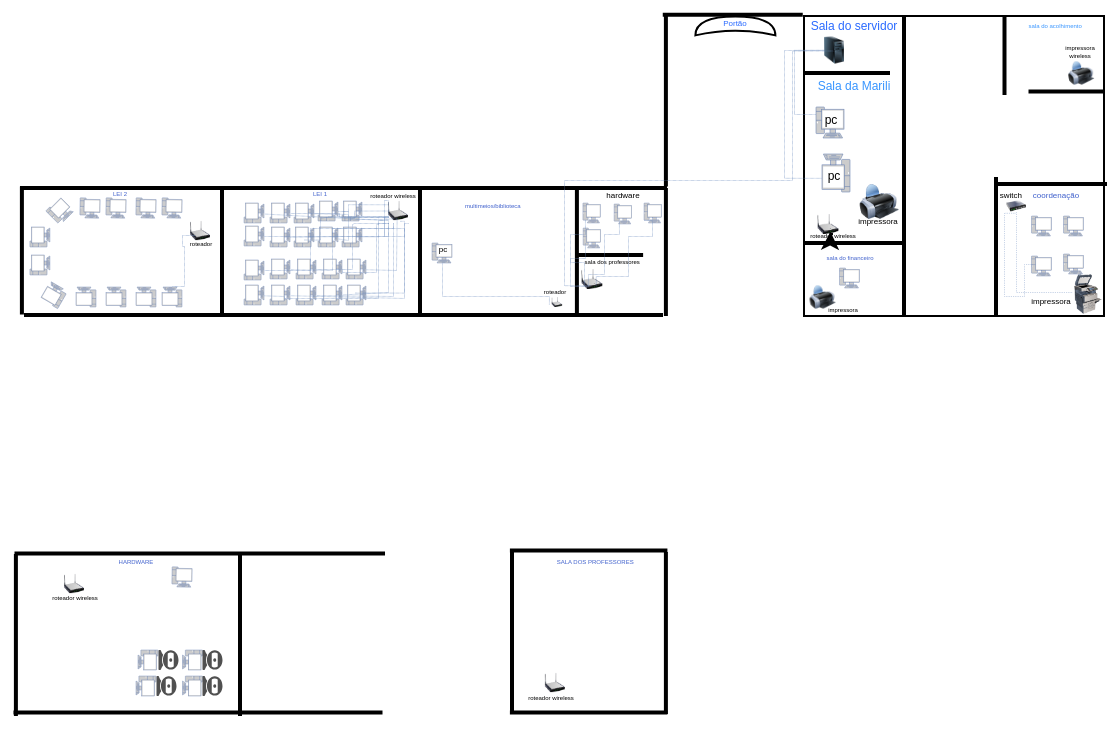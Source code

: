 <mxfile version="24.7.12">
  <diagram name="Página-1" id="NS5U5-O65Im8d6U8z58Z">
    <mxGraphModel dx="168" dy="93" grid="1" gridSize="10" guides="1" tooltips="1" connect="1" arrows="1" fold="1" page="1" pageScale="1" pageWidth="827" pageHeight="1169" math="0" shadow="0">
      <root>
        <mxCell id="0" />
        <mxCell id="1" parent="0" />
        <mxCell id="0jPPomBYPSkBsWRgP7Vu-16" value="" style="rounded=0;whiteSpace=wrap;html=1;rotation=90;" parent="1" vertex="1">
          <mxGeometry x="550" y="170" width="150" height="150" as="geometry" />
        </mxCell>
        <mxCell id="-vuuoF5EBfhMEj6QQ887-2" value="&lt;font color=&quot;#2b6bff&quot;&gt;Sala do servidor&lt;/font&gt;" style="text;strokeColor=none;align=center;fillColor=none;html=1;verticalAlign=middle;whiteSpace=wrap;rounded=0;fontSize=6;" parent="1" vertex="1">
          <mxGeometry x="550" y="170" width="50" height="10" as="geometry" />
        </mxCell>
        <mxCell id="Wkjq9qQVnDSuY5WNarzH-3" style="edgeStyle=orthogonalEdgeStyle;rounded=0;orthogonalLoop=1;jettySize=auto;html=1;startArrow=none;startFill=0;endArrow=none;endFill=0;entryX=0.5;entryY=1;entryDx=0;entryDy=0;endSize=2;jumpSize=4;fillColor=#dae8fc;strokeColor=#6c8ebf;dashed=1;dashPattern=1 1;startSize=6;exitX=0.206;exitY=0.495;exitDx=0;exitDy=0;exitPerimeter=0;strokeWidth=0.3;" parent="1" source="-vuuoF5EBfhMEj6QQ887-8" edge="1">
          <mxGeometry relative="1" as="geometry">
            <mxPoint x="559.0" y="222.99" as="targetPoint" />
            <mxPoint x="555.5" y="186.499" as="sourcePoint" />
            <Array as="points">
              <mxPoint x="545" y="187" />
              <mxPoint x="545" y="219" />
              <mxPoint x="559" y="219" />
            </Array>
          </mxGeometry>
        </mxCell>
        <mxCell id="Wkjq9qQVnDSuY5WNarzH-6" style="edgeStyle=orthogonalEdgeStyle;rounded=0;orthogonalLoop=1;jettySize=auto;html=1;endArrow=none;endFill=0;entryX=0.186;entryY=0.73;entryDx=0;entryDy=0;entryPerimeter=0;dashed=1;dashPattern=1 1;fillColor=#dae8fc;strokeColor=#6c8ebf;strokeWidth=0.3;" parent="1" source="-vuuoF5EBfhMEj6QQ887-8" target="-vuuoF5EBfhMEj6QQ887-22" edge="1">
          <mxGeometry relative="1" as="geometry">
            <mxPoint x="540" y="260" as="targetPoint" />
            <Array as="points">
              <mxPoint x="540" y="187" />
              <mxPoint x="540" y="251" />
            </Array>
          </mxGeometry>
        </mxCell>
        <mxCell id="-vuuoF5EBfhMEj6QQ887-8" value="" style="image;html=1;image=img/lib/clip_art/computers/Server_Tower_128x128.png;strokeWidth=3;" parent="1" vertex="1">
          <mxGeometry x="560" y="172" width="10" height="30" as="geometry" />
        </mxCell>
        <mxCell id="-vuuoF5EBfhMEj6QQ887-17" value="&lt;font&gt;Sala da Marili&lt;/font&gt;" style="text;strokeColor=none;align=center;fillColor=none;html=1;verticalAlign=middle;whiteSpace=wrap;rounded=0;fontSize=6;fontColor=#3895FF;" parent="1" vertex="1">
          <mxGeometry x="549.5" y="200" width="50" height="10" as="geometry" />
        </mxCell>
        <mxCell id="-vuuoF5EBfhMEj6QQ887-18" value="" style="fontColor=#0066CC;verticalAlign=top;verticalLabelPosition=bottom;labelPosition=center;align=center;html=1;outlineConnect=0;fillColor=#CCCCCC;strokeColor=#6881B3;gradientColor=none;gradientDirection=north;strokeWidth=2;shape=mxgraph.networks.pc;rotation=0;" parent="1" vertex="1">
          <mxGeometry x="556" y="215.5" width="14" height="15.5" as="geometry" />
        </mxCell>
        <mxCell id="-vuuoF5EBfhMEj6QQ887-19" value="" style="fontColor=#0066CC;verticalAlign=top;verticalLabelPosition=bottom;labelPosition=center;align=center;html=1;outlineConnect=0;fillColor=#CCCCCC;strokeColor=#6881B3;gradientColor=none;gradientDirection=north;strokeWidth=2;shape=mxgraph.networks.pc;rotation=-180;" parent="1" vertex="1">
          <mxGeometry x="559" y="239" width="14" height="19" as="geometry" />
        </mxCell>
        <mxCell id="-vuuoF5EBfhMEj6QQ887-20" value="" style="image;html=1;image=img/lib/clip_art/computers/Printer_128x128.png" parent="1" vertex="1">
          <mxGeometry x="577.75" y="252" width="19.5" height="21.5" as="geometry" />
        </mxCell>
        <mxCell id="-vuuoF5EBfhMEj6QQ887-21" value="pc" style="text;strokeColor=none;align=center;fillColor=none;html=1;verticalAlign=middle;whiteSpace=wrap;rounded=0;fontSize=6;" parent="1" vertex="1">
          <mxGeometry x="557" y="219.5" width="13" height="4" as="geometry" />
        </mxCell>
        <mxCell id="-vuuoF5EBfhMEj6QQ887-22" value="pc" style="text;strokeColor=none;align=center;fillColor=none;html=1;verticalAlign=middle;whiteSpace=wrap;rounded=0;fontSize=6;" parent="1" vertex="1">
          <mxGeometry x="556" y="248" width="18" height="4" as="geometry" />
        </mxCell>
        <mxCell id="-vuuoF5EBfhMEj6QQ887-23" value="impressora" style="text;strokeColor=none;align=center;fillColor=none;html=1;verticalAlign=middle;whiteSpace=wrap;rounded=0;fontSize=4;" parent="1" vertex="1">
          <mxGeometry x="657.25" y="312" width="33" height="2" as="geometry" />
        </mxCell>
        <mxCell id="-vuuoF5EBfhMEj6QQ887-39" value="switch&amp;nbsp;" style="text;strokeColor=none;align=center;fillColor=none;html=1;verticalAlign=middle;whiteSpace=wrap;rounded=0;fontSize=4;" parent="1" vertex="1">
          <mxGeometry x="644.25" y="259" width="19.5" height="2" as="geometry" />
        </mxCell>
        <mxCell id="-vuuoF5EBfhMEj6QQ887-40" value="&lt;font style=&quot;font-size: 4px;&quot; color=&quot;#3f60cc&quot;&gt;coordenação&lt;/font&gt;" style="text;strokeColor=none;align=center;fillColor=none;html=1;verticalAlign=middle;whiteSpace=wrap;rounded=0;fontSize=5;fontColor=#cc3838;" parent="1" vertex="1">
          <mxGeometry x="651" y="254" width="50" height="10" as="geometry" />
        </mxCell>
        <mxCell id="-vuuoF5EBfhMEj6QQ887-48" value="" style="image;html=1;image=img/lib/clip_art/computers/Printer_Commercial_128x128.png" parent="1" vertex="1">
          <mxGeometry x="684" y="299" width="15.75" height="20" as="geometry" />
        </mxCell>
        <mxCell id="-vuuoF5EBfhMEj6QQ887-49" value="impressora" style="text;strokeColor=none;align=center;fillColor=none;html=1;verticalAlign=middle;whiteSpace=wrap;rounded=0;fontSize=4;" parent="1" vertex="1">
          <mxGeometry x="577" y="272" width="19.5" height="2" as="geometry" />
        </mxCell>
        <mxCell id="-vuuoF5EBfhMEj6QQ887-65" value="" style="image;html=1;image=img/lib/clip_art/computers/Printer_128x128.png" parent="1" vertex="1">
          <mxGeometry x="682.05" y="192.5" width="13" height="12" as="geometry" />
        </mxCell>
        <mxCell id="-vuuoF5EBfhMEj6QQ887-66" value="impressora&lt;div&gt;wireless&lt;/div&gt;" style="text;strokeColor=none;align=center;fillColor=none;html=1;verticalAlign=middle;whiteSpace=wrap;rounded=0;fontSize=3;" parent="1" vertex="1">
          <mxGeometry x="678.75" y="186.5" width="18.3" height="2" as="geometry" />
        </mxCell>
        <mxCell id="-vuuoF5EBfhMEj6QQ887-67" value="&lt;font style=&quot;font-size: 3px;&quot;&gt;sala do acolhimento&amp;nbsp;&lt;/font&gt;" style="text;strokeColor=none;align=center;fillColor=none;html=1;verticalAlign=middle;whiteSpace=wrap;rounded=0;fontSize=2;fontColor=#3895FF;" parent="1" vertex="1">
          <mxGeometry x="658.25" y="173.5" width="35.5" height="3" as="geometry" />
        </mxCell>
        <mxCell id="Wkjq9qQVnDSuY5WNarzH-7" style="edgeStyle=orthogonalEdgeStyle;rounded=0;orthogonalLoop=1;jettySize=auto;html=1;exitX=0.5;exitY=1;exitDx=0;exitDy=0;fillColor=#dae8fc;strokeColor=#6c8ebf;dashed=1;dashPattern=1 2;endArrow=none;endFill=0;strokeWidth=0.3;targetPerimeterSpacing=7;" parent="1" edge="1">
          <mxGeometry relative="1" as="geometry">
            <mxPoint x="656" y="268.0" as="sourcePoint" />
            <mxPoint x="684" y="308.0" as="targetPoint" />
            <Array as="points">
              <mxPoint x="656" y="308" />
            </Array>
          </mxGeometry>
        </mxCell>
        <mxCell id="-vuuoF5EBfhMEj6QQ887-69" value="" style="image;html=1;image=img/lib/clip_art/networking/Switch_128x128.png" parent="1" vertex="1">
          <mxGeometry x="651" y="260" width="10" height="10" as="geometry" />
        </mxCell>
        <mxCell id="-vuuoF5EBfhMEj6QQ887-73" value="" style="image;html=1;image=img/lib/clip_art/networking/Wireless_Router_N_128x128.png" parent="1" vertex="1">
          <mxGeometry x="552" y="269" width="20" height="10" as="geometry" />
        </mxCell>
        <mxCell id="-vuuoF5EBfhMEj6QQ887-74" value="&lt;font style=&quot;font-size: 3px;&quot;&gt;roteador&lt;/font&gt;" style="text;strokeColor=none;align=center;fillColor=none;html=1;verticalAlign=middle;whiteSpace=wrap;rounded=0;fontSize=4;" parent="1" vertex="1">
          <mxGeometry x="411.95" y="306.5" width="26.5" height="2" as="geometry" />
        </mxCell>
        <mxCell id="-vuuoF5EBfhMEj6QQ887-82" value="" style="fontColor=#0066CC;verticalAlign=top;verticalLabelPosition=bottom;labelPosition=center;align=center;html=1;outlineConnect=0;fillColor=#CCCCCC;strokeColor=#6881B3;gradientColor=none;gradientDirection=north;strokeWidth=2;shape=mxgraph.networks.pc;rotation=0;" parent="1" vertex="1">
          <mxGeometry x="567.75" y="296" width="10" height="10" as="geometry" />
        </mxCell>
        <mxCell id="-vuuoF5EBfhMEj6QQ887-85" value="" style="image;html=1;image=img/lib/clip_art/computers/Printer_128x128.png" parent="1" vertex="1">
          <mxGeometry x="552.75" y="304.5" width="13" height="12" as="geometry" />
        </mxCell>
        <mxCell id="-vuuoF5EBfhMEj6QQ887-86" value="impressora" style="text;strokeColor=none;align=center;fillColor=none;html=1;verticalAlign=middle;whiteSpace=wrap;rounded=0;fontSize=3;" parent="1" vertex="1">
          <mxGeometry x="553" y="315.5" width="33" height="2" as="geometry" />
        </mxCell>
        <mxCell id="RXinSmK6hJTp8Dc33npK-2" value="" style="line;strokeWidth=2;direction=south;html=1;rotation=90;" parent="1" vertex="1">
          <mxGeometry x="314.25" y="94.25" width="11" height="323.5" as="geometry" />
        </mxCell>
        <mxCell id="RXinSmK6hJTp8Dc33npK-3" value="&lt;font style=&quot;font-size: 3px;&quot; color=&quot;#3f60cc&quot;&gt;&amp;nbsp;multimeios/biblioteca&lt;/font&gt;" style="text;strokeColor=none;align=center;fillColor=none;html=1;verticalAlign=middle;whiteSpace=wrap;rounded=0;fontSize=4;fontColor=#cc3838;" parent="1" vertex="1">
          <mxGeometry x="374" y="261" width="40" height="8.5" as="geometry" />
        </mxCell>
        <mxCell id="RXinSmK6hJTp8Dc33npK-4" value="" style="fontColor=#0066CC;verticalAlign=top;verticalLabelPosition=bottom;labelPosition=center;align=center;html=1;outlineConnect=0;fillColor=#CCCCCC;strokeColor=#6881B3;gradientColor=none;gradientDirection=north;strokeWidth=2;shape=mxgraph.networks.pc;rotation=0;" parent="1" vertex="1">
          <mxGeometry x="364" y="283.5" width="10" height="10" as="geometry" />
        </mxCell>
        <mxCell id="RXinSmK6hJTp8Dc33npK-5" value="pc" style="text;strokeColor=none;align=center;fillColor=none;html=1;verticalAlign=middle;whiteSpace=wrap;rounded=0;fontSize=4;" parent="1" vertex="1">
          <mxGeometry x="365" y="286" width="9" height="2.5" as="geometry" />
        </mxCell>
        <mxCell id="RXinSmK6hJTp8Dc33npK-6" value="" style="image;html=1;image=img/lib/clip_art/networking/Wireless_Router_N_128x128.png" parent="1" vertex="1">
          <mxGeometry x="422.45" y="310.5" width="8" height="5" as="geometry" />
        </mxCell>
        <mxCell id="0jPPomBYPSkBsWRgP7Vu-10" value="" style="line;strokeWidth=2;direction=south;html=1;" parent="1" vertex="1">
          <mxGeometry x="474.95" y="256" width="12" height="64" as="geometry" />
        </mxCell>
        <mxCell id="0jPPomBYPSkBsWRgP7Vu-12" value="" style="line;strokeWidth=2;direction=south;html=1;rotation=90;" parent="1" vertex="1">
          <mxGeometry x="313.75" y="159.75" width="12" height="319.5" as="geometry" />
        </mxCell>
        <mxCell id="0jPPomBYPSkBsWRgP7Vu-18" value="" style="line;strokeWidth=2;direction=south;html=1;rotation=90;" parent="1" vertex="1">
          <mxGeometry x="565.75" y="177.25" width="12" height="42.5" as="geometry" />
        </mxCell>
        <mxCell id="0jPPomBYPSkBsWRgP7Vu-19" value="" style="line;strokeWidth=2;direction=south;html=1;" parent="1" vertex="1">
          <mxGeometry x="594" y="170" width="12" height="29" as="geometry" />
        </mxCell>
        <mxCell id="0jPPomBYPSkBsWRgP7Vu-20" value="" style="line;strokeWidth=2;direction=south;html=1;" parent="1" vertex="1">
          <mxGeometry x="594" y="199" width="12" height="121" as="geometry" />
        </mxCell>
        <mxCell id="0jPPomBYPSkBsWRgP7Vu-22" value="" style="line;strokeWidth=2;direction=south;html=1;rotation=90;" parent="1" vertex="1">
          <mxGeometry x="667.75" y="226.25" width="12" height="55.5" as="geometry" />
        </mxCell>
        <mxCell id="0jPPomBYPSkBsWRgP7Vu-23" value="" style="line;strokeWidth=2;direction=south;html=1;rotation=-180;" parent="1" vertex="1">
          <mxGeometry x="640" y="250.5" width="12" height="69.5" as="geometry" />
        </mxCell>
        <mxCell id="0jPPomBYPSkBsWRgP7Vu-31" value="" style="fontColor=#0066CC;verticalAlign=top;verticalLabelPosition=bottom;labelPosition=center;align=center;html=1;outlineConnect=0;fillColor=#CCCCCC;strokeColor=#6881B3;gradientColor=none;gradientDirection=north;strokeWidth=2;shape=mxgraph.networks.pc;rotation=0;" parent="1" vertex="1">
          <mxGeometry x="679.75" y="270" width="10" height="10" as="geometry" />
        </mxCell>
        <mxCell id="0jPPomBYPSkBsWRgP7Vu-32" value="" style="fontColor=#0066CC;verticalAlign=top;verticalLabelPosition=bottom;labelPosition=center;align=center;html=1;outlineConnect=0;fillColor=#CCCCCC;strokeColor=#6881B3;gradientColor=none;gradientDirection=north;strokeWidth=2;shape=mxgraph.networks.pc;rotation=0;" parent="1" vertex="1">
          <mxGeometry x="663.75" y="270" width="10" height="10" as="geometry" />
        </mxCell>
        <mxCell id="0jPPomBYPSkBsWRgP7Vu-33" value="" style="fontColor=#0066CC;verticalAlign=top;verticalLabelPosition=bottom;labelPosition=center;align=center;html=1;outlineConnect=0;fillColor=#CCCCCC;strokeColor=#6881B3;gradientColor=none;gradientDirection=north;strokeWidth=2;shape=mxgraph.networks.pc;rotation=0;" parent="1" vertex="1">
          <mxGeometry x="679.75" y="289" width="10" height="10" as="geometry" />
        </mxCell>
        <mxCell id="0jPPomBYPSkBsWRgP7Vu-35" value="" style="fontColor=#0066CC;verticalAlign=top;verticalLabelPosition=bottom;labelPosition=center;align=center;html=1;outlineConnect=0;fillColor=#CCCCCC;strokeColor=#6881B3;gradientColor=none;gradientDirection=north;strokeWidth=2;shape=mxgraph.networks.pc;rotation=0;" parent="1" vertex="1">
          <mxGeometry x="663.75" y="290" width="10" height="10" as="geometry" />
        </mxCell>
        <mxCell id="0jPPomBYPSkBsWRgP7Vu-44" value="" style="line;strokeWidth=2;direction=south;html=1;rotation=90;" parent="1" vertex="1">
          <mxGeometry x="674.88" y="189.12" width="12" height="37.25" as="geometry" />
        </mxCell>
        <mxCell id="0jPPomBYPSkBsWRgP7Vu-45" value="" style="line;strokeWidth=2;direction=south;html=1;rotation=-180;" parent="1" vertex="1">
          <mxGeometry x="644.25" y="169.5" width="12" height="40" as="geometry" />
        </mxCell>
        <mxCell id="0jPPomBYPSkBsWRgP7Vu-49" style="edgeStyle=none;rounded=0;orthogonalLoop=1;jettySize=auto;html=1;exitX=0.25;exitY=0;exitDx=0;exitDy=0;" parent="1" source="-vuuoF5EBfhMEj6QQ887-65" target="-vuuoF5EBfhMEj6QQ887-65" edge="1">
          <mxGeometry relative="1" as="geometry" />
        </mxCell>
        <mxCell id="0jPPomBYPSkBsWRgP7Vu-50" value="" style="line;strokeWidth=2;direction=south;html=1;rotation=90;" parent="1" vertex="1">
          <mxGeometry x="568.5" y="258.5" width="12" height="50" as="geometry" />
        </mxCell>
        <mxCell id="0jPPomBYPSkBsWRgP7Vu-51" value="&lt;font color=&quot;#3f60cc&quot; style=&quot;font-size: 3px;&quot;&gt;sala do financeiro&lt;/font&gt;" style="text;strokeColor=none;align=center;fillColor=none;html=1;verticalAlign=middle;whiteSpace=wrap;rounded=0;fontSize=4;fontColor=#cc3838;" parent="1" vertex="1">
          <mxGeometry x="547.75" y="286" width="50" height="10" as="geometry" />
        </mxCell>
        <mxCell id="0jPPomBYPSkBsWRgP7Vu-56" value="" style="line;strokeWidth=2;direction=south;html=1;" parent="1" vertex="1">
          <mxGeometry x="430.45" y="256.5" width="12" height="64" as="geometry" />
        </mxCell>
        <mxCell id="0jPPomBYPSkBsWRgP7Vu-63" value="" style="line;strokeWidth=2;direction=south;html=1;" parent="1" vertex="1">
          <mxGeometry x="352" y="256" width="12" height="64" as="geometry" />
        </mxCell>
        <mxCell id="0jPPomBYPSkBsWRgP7Vu-64" value="" style="line;strokeWidth=2;direction=south;html=1;" parent="1" vertex="1">
          <mxGeometry x="152.95" y="255.25" width="12" height="64" as="geometry" />
        </mxCell>
        <mxCell id="0jPPomBYPSkBsWRgP7Vu-65" value="" style="line;strokeWidth=2;direction=south;html=1;" parent="1" vertex="1">
          <mxGeometry x="253" y="256.5" width="12" height="64" as="geometry" />
        </mxCell>
        <mxCell id="0jPPomBYPSkBsWRgP7Vu-66" value="&lt;font style=&quot;font-size: 3px;&quot; color=&quot;#3f60cc&quot;&gt;LEI 1&lt;/font&gt;" style="text;strokeColor=none;align=center;fillColor=none;html=1;verticalAlign=middle;whiteSpace=wrap;rounded=0;fontSize=4;fontColor=#cc3838;" parent="1" vertex="1">
          <mxGeometry x="288" y="255" width="40" height="8.5" as="geometry" />
        </mxCell>
        <mxCell id="0jPPomBYPSkBsWRgP7Vu-67" value="&lt;font style=&quot;font-size: 3px;&quot; color=&quot;#3f60cc&quot;&gt;LEI 2&lt;/font&gt;" style="text;strokeColor=none;align=center;fillColor=none;html=1;verticalAlign=middle;whiteSpace=wrap;rounded=0;fontSize=4;fontColor=#cc3838;" parent="1" vertex="1">
          <mxGeometry x="188" y="255" width="40" height="8.5" as="geometry" />
        </mxCell>
        <mxCell id="0jPPomBYPSkBsWRgP7Vu-68" value="" style="fontColor=#0066CC;verticalAlign=top;verticalLabelPosition=bottom;labelPosition=center;align=center;html=1;outlineConnect=0;fillColor=#CCCCCC;strokeColor=#6881B3;gradientColor=none;gradientDirection=north;strokeWidth=2;shape=mxgraph.networks.pc;rotation=-90;" parent="1" vertex="1">
          <mxGeometry x="270" y="304.5" width="10" height="10" as="geometry" />
        </mxCell>
        <mxCell id="0jPPomBYPSkBsWRgP7Vu-69" value="" style="fontColor=#0066CC;verticalAlign=top;verticalLabelPosition=bottom;labelPosition=center;align=center;html=1;outlineConnect=0;fillColor=#CCCCCC;strokeColor=#6881B3;gradientColor=none;gradientDirection=north;strokeWidth=2;shape=mxgraph.networks.pc;rotation=-90;" parent="1" vertex="1">
          <mxGeometry x="270" y="292" width="10" height="10" as="geometry" />
        </mxCell>
        <mxCell id="0jPPomBYPSkBsWRgP7Vu-70" value="&lt;span style=&quot;color: rgba(0, 0, 0, 0); font-family: monospace; font-size: 0px; text-align: start;&quot;&gt;%3CmxGraphModel%3E%3Croot%3E%3CmxCell%20id%3D%220%22%2F%3E%3CmxCell%20id%3D%221%22%20parent%3D%220%22%2F%3E%3CmxCell%20id%3D%222%22%20value%3D%22%22%20style%3D%22fontColor%3D%230066CC%3BverticalAlign%3Dtop%3BverticalLabelPosition%3Dbottom%3BlabelPosition%3Dcenter%3Balign%3Dcenter%3Bhtml%3D1%3BoutlineConnect%3D0%3BfillColor%3D%23CCCCCC%3BstrokeColor%3D%236881B3%3BgradientColor%3Dnone%3BgradientDirection%3Dnorth%3BstrokeWidth%3D2%3Bshape%3Dmxgraph.networks.pc%3Brotation%3D-90%3B%22%20vertex%3D%221%22%20parent%3D%221%22%3E%3CmxGeometry%20x%3D%22270%22%20y%3D%22292%22%20width%3D%2210%22%20height%3D%2210%22%20as%3D%22geometry%22%2F%3E%3C%2FmxCell%3E%3C%2Froot%3E%3C%2FmxGraphModel%3E&lt;/span&gt;&lt;span style=&quot;color: rgba(0, 0, 0, 0); font-family: monospace; font-size: 0px; text-align: start;&quot;&gt;%3CmxGraphModel%3E%3Croot%3E%3CmxCell%20id%3D%220%22%2F%3E%3CmxCell%20id%3D%221%22%20parent%3D%220%22%2F%3E%3CmxCell%20id%3D%222%22%20value%3D%22%22%20style%3D%22fontColor%3D%230066CC%3BverticalAlign%3Dtop%3BverticalLabelPosition%3Dbottom%3BlabelPosition%3Dcenter%3Balign%3Dcenter%3Bhtml%3D1%3BoutlineConnect%3D0%3BfillColor%3D%23CCCCCC%3BstrokeColor%3D%236881B3%3BgradientColor%3Dnone%3BgradientDirection%3Dnorth%3BstrokeWidth%3D2%3Bshape%3Dmxgraph.networks.pc%3Brotation%3D-90%3B%22%20vertex%3D%221%22%20parent%3D%221%22%3E%3CmxGeometry%20x%3D%22270%22%20y%3D%22292%22%20width%3D%2210%22%20height%3D%2210%22%20as%3D%22geometry%22%2F%3E%3C%2FmxCell%3E%3C%2Froot%3E%3C%2FmxGraphModel%3E&lt;/span&gt;" style="fontColor=#0066CC;verticalAlign=top;verticalLabelPosition=bottom;labelPosition=center;align=center;html=1;outlineConnect=0;fillColor=#CCCCCC;strokeColor=#6881B3;gradientColor=none;gradientDirection=north;strokeWidth=2;shape=mxgraph.networks.pc;rotation=-90;" parent="1" vertex="1">
          <mxGeometry x="270" y="263.5" width="10" height="10" as="geometry" />
        </mxCell>
        <mxCell id="0jPPomBYPSkBsWRgP7Vu-71" value="&lt;span style=&quot;color: rgba(0, 0, 0, 0); font-family: monospace; font-size: 0px; text-align: start;&quot;&gt;%3CmxGraphModel%3E%3Croot%3E%3CmxCell%20id%3D%220%22%2F%3E%3CmxCell%20id%3D%221%22%20parent%3D%220%22%2F%3E%3CmxCell%20id%3D%222%22%20value%3D%22%22%20style%3D%22fontColor%3D%230066CC%3BverticalAlign%3Dtop%3BverticalLabelPosition%3Dbottom%3BlabelPosition%3Dcenter%3Balign%3Dcenter%3Bhtml%3D1%3BoutlineConnect%3D0%3BfillColor%3D%23CCCCCC%3BstrokeColor%3D%236881B3%3BgradientColor%3Dnone%3BgradientDirection%3Dnorth%3BstrokeWidth%3D2%3Bshape%3Dmxgraph.networks.pc%3Brotation%3D-90%3B%22%20vertex%3D%221%22%20parent%3D%221%22%3E%3CmxGeometry%20x%3D%22270%22%20y%3D%22292%22%20width%3D%2210%22%20height%3D%2210%22%20as%3D%22geometry%22%2F%3E%3C%2FmxCell%3E%3C%2Froot%3E%3C%2FmxGraphModel%3E&lt;/span&gt;&lt;span style=&quot;color: rgba(0, 0, 0, 0); font-family: monospace; font-size: 0px; text-align: start;&quot;&gt;%3CmxGraphModel%3E%3Croot%3E%3CmxCell%20id%3D%220%22%2F%3E%3CmxCell%20id%3D%221%22%20parent%3D%220%22%2F%3E%3CmxCell%20id%3D%222%22%20value%3D%22%22%20style%3D%22fontColor%3D%230066CC%3BverticalAlign%3Dtop%3BverticalLabelPosition%3Dbottom%3BlabelPosition%3Dcenter%3Balign%3Dcenter%3Bhtml%3D1%3BoutlineConnect%3D0%3BfillColor%3D%23CCCCCC%3BstrokeColor%3D%236881B3%3BgradientColor%3Dnone%3BgradientDirection%3Dnorth%3BstrokeWidth%3D2%3Bshape%3Dmxgraph.networks.pc%3Brotation%3D-90%3B%22%20vertex%3D%221%22%20parent%3D%221%22%3E%3CmxGeometry%20x%3D%22270%22%20y%3D%22292%22%20width%3D%2210%22%20height%3D%2210%22%20as%3D%22geometry%22%2F%3E%3C%2FmxCell%3E%3C%2Froot%3E%3C%2FmxGraphModel%3E&lt;/span&gt;" style="fontColor=#0066CC;verticalAlign=top;verticalLabelPosition=bottom;labelPosition=center;align=center;html=1;outlineConnect=0;fillColor=#CCCCCC;strokeColor=#6881B3;gradientColor=none;gradientDirection=north;strokeWidth=2;shape=mxgraph.networks.pc;rotation=-90;" parent="1" vertex="1">
          <mxGeometry x="270" y="275" width="10" height="10" as="geometry" />
        </mxCell>
        <mxCell id="0jPPomBYPSkBsWRgP7Vu-72" value="" style="fontColor=#0066CC;verticalAlign=top;verticalLabelPosition=bottom;labelPosition=center;align=center;html=1;outlineConnect=0;fillColor=#CCCCCC;strokeColor=#6881B3;gradientColor=none;gradientDirection=north;strokeWidth=2;shape=mxgraph.networks.pc;rotation=-90;" parent="1" vertex="1">
          <mxGeometry x="283" y="304.5" width="10" height="10" as="geometry" />
        </mxCell>
        <mxCell id="0jPPomBYPSkBsWRgP7Vu-73" value="" style="fontColor=#0066CC;verticalAlign=top;verticalLabelPosition=bottom;labelPosition=center;align=center;html=1;outlineConnect=0;fillColor=#CCCCCC;strokeColor=#6881B3;gradientColor=none;gradientDirection=north;strokeWidth=2;shape=mxgraph.networks.pc;rotation=-90;" parent="1" vertex="1">
          <mxGeometry x="296" y="304.5" width="10" height="10" as="geometry" />
        </mxCell>
        <mxCell id="0jPPomBYPSkBsWRgP7Vu-74" value="" style="fontColor=#0066CC;verticalAlign=top;verticalLabelPosition=bottom;labelPosition=center;align=center;html=1;outlineConnect=0;fillColor=#CCCCCC;strokeColor=#6881B3;gradientColor=none;gradientDirection=north;strokeWidth=2;shape=mxgraph.networks.pc;rotation=-90;" parent="1" vertex="1">
          <mxGeometry x="309" y="304.5" width="10" height="10" as="geometry" />
        </mxCell>
        <mxCell id="0jPPomBYPSkBsWRgP7Vu-75" value="" style="fontColor=#0066CC;verticalAlign=top;verticalLabelPosition=bottom;labelPosition=center;align=center;html=1;outlineConnect=0;fillColor=#CCCCCC;strokeColor=#6881B3;gradientColor=none;gradientDirection=north;strokeWidth=2;shape=mxgraph.networks.pc;rotation=-90;" parent="1" vertex="1">
          <mxGeometry x="321" y="304.5" width="10" height="10" as="geometry" />
        </mxCell>
        <mxCell id="0jPPomBYPSkBsWRgP7Vu-76" value="" style="fontColor=#0066CC;verticalAlign=top;verticalLabelPosition=bottom;labelPosition=center;align=center;html=1;outlineConnect=0;fillColor=#CCCCCC;strokeColor=#6881B3;gradientColor=none;gradientDirection=north;strokeWidth=2;shape=mxgraph.networks.pc;rotation=-90;" parent="1" vertex="1">
          <mxGeometry x="283" y="263.5" width="10" height="10" as="geometry" />
        </mxCell>
        <mxCell id="0jPPomBYPSkBsWRgP7Vu-77" value="" style="fontColor=#0066CC;verticalAlign=top;verticalLabelPosition=bottom;labelPosition=center;align=center;html=1;outlineConnect=0;fillColor=#CCCCCC;strokeColor=#6881B3;gradientColor=none;gradientDirection=north;strokeWidth=2;shape=mxgraph.networks.pc;rotation=-90;" parent="1" vertex="1">
          <mxGeometry x="283" y="275.5" width="10" height="10" as="geometry" />
        </mxCell>
        <mxCell id="0jPPomBYPSkBsWRgP7Vu-78" value="" style="fontColor=#0066CC;verticalAlign=top;verticalLabelPosition=bottom;labelPosition=center;align=center;html=1;outlineConnect=0;fillColor=#CCCCCC;strokeColor=#6881B3;gradientColor=none;gradientDirection=north;strokeWidth=2;shape=mxgraph.networks.pc;rotation=-90;" parent="1" vertex="1">
          <mxGeometry x="295" y="263.5" width="10" height="10" as="geometry" />
        </mxCell>
        <mxCell id="0jPPomBYPSkBsWRgP7Vu-79" value="" style="fontColor=#0066CC;verticalAlign=top;verticalLabelPosition=bottom;labelPosition=center;align=center;html=1;outlineConnect=0;fillColor=#CCCCCC;strokeColor=#6881B3;gradientColor=none;gradientDirection=north;strokeWidth=2;shape=mxgraph.networks.pc;rotation=-90;" parent="1" vertex="1">
          <mxGeometry x="295" y="275.5" width="10" height="10" as="geometry" />
        </mxCell>
        <mxCell id="0jPPomBYPSkBsWRgP7Vu-80" value="" style="fontColor=#0066CC;verticalAlign=top;verticalLabelPosition=bottom;labelPosition=center;align=center;html=1;outlineConnect=0;fillColor=#CCCCCC;strokeColor=#6881B3;gradientColor=none;gradientDirection=north;strokeWidth=2;shape=mxgraph.networks.pc;rotation=-90;" parent="1" vertex="1">
          <mxGeometry x="307" y="262.5" width="10" height="10" as="geometry" />
        </mxCell>
        <mxCell id="0jPPomBYPSkBsWRgP7Vu-81" value="" style="fontColor=#0066CC;verticalAlign=top;verticalLabelPosition=bottom;labelPosition=center;align=center;html=1;outlineConnect=0;fillColor=#CCCCCC;strokeColor=#6881B3;gradientColor=none;gradientDirection=north;strokeWidth=2;shape=mxgraph.networks.pc;rotation=-90;" parent="1" vertex="1">
          <mxGeometry x="307" y="275.5" width="10" height="10" as="geometry" />
        </mxCell>
        <mxCell id="0jPPomBYPSkBsWRgP7Vu-82" value="" style="fontColor=#0066CC;verticalAlign=top;verticalLabelPosition=bottom;labelPosition=center;align=center;html=1;outlineConnect=0;fillColor=#CCCCCC;strokeColor=#6881B3;gradientColor=none;gradientDirection=north;strokeWidth=2;shape=mxgraph.networks.pc;rotation=-90;" parent="1" vertex="1">
          <mxGeometry x="283" y="291.5" width="10" height="10" as="geometry" />
        </mxCell>
        <mxCell id="0jPPomBYPSkBsWRgP7Vu-83" value="" style="fontColor=#0066CC;verticalAlign=top;verticalLabelPosition=bottom;labelPosition=center;align=center;html=1;outlineConnect=0;fillColor=#CCCCCC;strokeColor=#6881B3;gradientColor=none;gradientDirection=north;strokeWidth=2;shape=mxgraph.networks.pc;rotation=-90;" parent="1" vertex="1">
          <mxGeometry x="296" y="291.5" width="10" height="10" as="geometry" />
        </mxCell>
        <mxCell id="0jPPomBYPSkBsWRgP7Vu-84" value="" style="fontColor=#0066CC;verticalAlign=top;verticalLabelPosition=bottom;labelPosition=center;align=center;html=1;outlineConnect=0;fillColor=#CCCCCC;strokeColor=#6881B3;gradientColor=none;gradientDirection=north;strokeWidth=2;shape=mxgraph.networks.pc;rotation=-90;" parent="1" vertex="1">
          <mxGeometry x="309" y="291.5" width="10" height="10" as="geometry" />
        </mxCell>
        <mxCell id="0jPPomBYPSkBsWRgP7Vu-85" value="" style="fontColor=#0066CC;verticalAlign=top;verticalLabelPosition=bottom;labelPosition=center;align=center;html=1;outlineConnect=0;fillColor=#CCCCCC;strokeColor=#6881B3;gradientColor=none;gradientDirection=north;strokeWidth=2;shape=mxgraph.networks.pc;rotation=-90;" parent="1" vertex="1">
          <mxGeometry x="321" y="291.5" width="10" height="10" as="geometry" />
        </mxCell>
        <mxCell id="0jPPomBYPSkBsWRgP7Vu-86" value="" style="fontColor=#0066CC;verticalAlign=top;verticalLabelPosition=bottom;labelPosition=center;align=center;html=1;outlineConnect=0;fillColor=#CCCCCC;strokeColor=#6881B3;gradientColor=none;gradientDirection=north;strokeWidth=2;shape=mxgraph.networks.pc;rotation=-90;" parent="1" vertex="1">
          <mxGeometry x="319" y="262.5" width="10" height="10" as="geometry" />
        </mxCell>
        <mxCell id="0jPPomBYPSkBsWRgP7Vu-87" value="" style="fontColor=#0066CC;verticalAlign=top;verticalLabelPosition=bottom;labelPosition=center;align=center;html=1;outlineConnect=0;fillColor=#CCCCCC;strokeColor=#6881B3;gradientColor=none;gradientDirection=north;strokeWidth=2;shape=mxgraph.networks.pc;rotation=-90;" parent="1" vertex="1">
          <mxGeometry x="319" y="275.5" width="10" height="10" as="geometry" />
        </mxCell>
        <mxCell id="Wkjq9qQVnDSuY5WNarzH-8" style="edgeStyle=orthogonalEdgeStyle;rounded=0;orthogonalLoop=1;jettySize=auto;html=1;exitX=0;exitY=0.25;exitDx=0;exitDy=0;fillColor=#dae8fc;strokeColor=#6c8ebf;dashed=1;dashPattern=1 1;endArrow=none;endFill=0;strokeWidth=0.3;" parent="1" source="0jPPomBYPSkBsWRgP7Vu-88" target="0jPPomBYPSkBsWRgP7Vu-86" edge="1">
          <mxGeometry relative="1" as="geometry">
            <mxPoint x="344" y="287.12" as="sourcePoint" />
            <mxPoint x="321" y="287.386" as="targetPoint" />
            <Array as="points" />
          </mxGeometry>
        </mxCell>
        <mxCell id="Wkjq9qQVnDSuY5WNarzH-10" style="edgeStyle=orthogonalEdgeStyle;rounded=0;orthogonalLoop=1;jettySize=auto;html=1;exitX=0.584;exitY=0.914;exitDx=0;exitDy=0;fillColor=#dae8fc;strokeColor=#6c8ebf;dashed=1;dashPattern=1 1;exitPerimeter=0;endArrow=none;endFill=0;strokeWidth=0.3;" parent="1" source="0jPPomBYPSkBsWRgP7Vu-88" edge="1">
          <mxGeometry relative="1" as="geometry">
            <mxPoint x="363.25" y="300.75" as="sourcePoint" />
            <mxPoint x="325.25" y="308.251" as="targetPoint" />
            <Array as="points">
              <mxPoint x="350" y="272" />
              <mxPoint x="350" y="308" />
            </Array>
          </mxGeometry>
        </mxCell>
        <mxCell id="0jPPomBYPSkBsWRgP7Vu-88" value="" style="image;html=1;image=img/lib/clip_art/networking/Wireless_Router_N_128x128.png" parent="1" vertex="1">
          <mxGeometry x="342" y="261" width="10" height="12.5" as="geometry" />
        </mxCell>
        <mxCell id="0jPPomBYPSkBsWRgP7Vu-89" value="&lt;font style=&quot;font-size: 3px;&quot;&gt;roteador wireless&lt;/font&gt;" style="text;strokeColor=none;align=center;fillColor=none;html=1;verticalAlign=middle;whiteSpace=wrap;rounded=0;fontSize=4;" parent="1" vertex="1">
          <mxGeometry x="331" y="258.5" width="26.5" height="2" as="geometry" />
        </mxCell>
        <mxCell id="0jPPomBYPSkBsWRgP7Vu-90" value="" style="fontColor=#0066CC;verticalAlign=top;verticalLabelPosition=bottom;labelPosition=center;align=center;html=1;outlineConnect=0;fillColor=#CCCCCC;strokeColor=#6881B3;gradientColor=none;gradientDirection=north;strokeWidth=2;shape=mxgraph.networks.pc;rotation=-180;" parent="1" vertex="1">
          <mxGeometry x="229" y="305.5" width="10" height="10" as="geometry" />
        </mxCell>
        <mxCell id="0jPPomBYPSkBsWRgP7Vu-91" value="" style="fontColor=#0066CC;verticalAlign=top;verticalLabelPosition=bottom;labelPosition=center;align=center;html=1;outlineConnect=0;fillColor=#CCCCCC;strokeColor=#6881B3;gradientColor=none;gradientDirection=north;strokeWidth=2;shape=mxgraph.networks.pc;rotation=-180;" parent="1" vertex="1">
          <mxGeometry x="216" y="305.5" width="10" height="10" as="geometry" />
        </mxCell>
        <mxCell id="0jPPomBYPSkBsWRgP7Vu-92" value="" style="fontColor=#0066CC;verticalAlign=top;verticalLabelPosition=bottom;labelPosition=center;align=center;html=1;outlineConnect=0;fillColor=#CCCCCC;strokeColor=#6881B3;gradientColor=none;gradientDirection=north;strokeWidth=2;shape=mxgraph.networks.pc;rotation=-180;" parent="1" vertex="1">
          <mxGeometry x="201" y="305.5" width="10" height="10" as="geometry" />
        </mxCell>
        <mxCell id="0jPPomBYPSkBsWRgP7Vu-93" value="" style="fontColor=#0066CC;verticalAlign=top;verticalLabelPosition=bottom;labelPosition=center;align=center;html=1;outlineConnect=0;fillColor=#CCCCCC;strokeColor=#6881B3;gradientColor=none;gradientDirection=north;strokeWidth=2;shape=mxgraph.networks.pc;rotation=-180;" parent="1" vertex="1">
          <mxGeometry x="186" y="305.5" width="10" height="10" as="geometry" />
        </mxCell>
        <mxCell id="0jPPomBYPSkBsWRgP7Vu-94" value="" style="fontColor=#0066CC;verticalAlign=top;verticalLabelPosition=bottom;labelPosition=center;align=center;html=1;outlineConnect=0;fillColor=#CCCCCC;strokeColor=#6881B3;gradientColor=none;gradientDirection=north;strokeWidth=2;shape=mxgraph.networks.pc;rotation=-150;" parent="1" vertex="1">
          <mxGeometry x="170" y="304.5" width="10" height="10" as="geometry" />
        </mxCell>
        <mxCell id="0jPPomBYPSkBsWRgP7Vu-95" value="" style="fontColor=#0066CC;verticalAlign=top;verticalLabelPosition=bottom;labelPosition=center;align=center;html=1;outlineConnect=0;fillColor=#CCCCCC;strokeColor=#6881B3;gradientColor=none;gradientDirection=north;strokeWidth=2;shape=mxgraph.networks.pc;rotation=-90;" parent="1" vertex="1">
          <mxGeometry x="162.95" y="289.5" width="10" height="10" as="geometry" />
        </mxCell>
        <mxCell id="0jPPomBYPSkBsWRgP7Vu-100" value="" style="fontColor=#0066CC;verticalAlign=top;verticalLabelPosition=bottom;labelPosition=center;align=center;html=1;outlineConnect=0;fillColor=#CCCCCC;strokeColor=#6881B3;gradientColor=none;gradientDirection=north;strokeWidth=2;shape=mxgraph.networks.pc;rotation=-90;" parent="1" vertex="1">
          <mxGeometry x="162.95" y="275.5" width="10" height="10" as="geometry" />
        </mxCell>
        <mxCell id="0jPPomBYPSkBsWRgP7Vu-101" value="" style="fontColor=#0066CC;verticalAlign=top;verticalLabelPosition=bottom;labelPosition=center;align=center;html=1;outlineConnect=0;fillColor=#CCCCCC;strokeColor=#6881B3;gradientColor=none;gradientDirection=north;strokeWidth=2;shape=mxgraph.networks.pc;rotation=-45;" parent="1" vertex="1">
          <mxGeometry x="172.95" y="262.5" width="10" height="10" as="geometry" />
        </mxCell>
        <mxCell id="0jPPomBYPSkBsWRgP7Vu-103" value="" style="fontColor=#0066CC;verticalAlign=top;verticalLabelPosition=bottom;labelPosition=center;align=center;html=1;outlineConnect=0;fillColor=#CCCCCC;strokeColor=#6881B3;gradientColor=none;gradientDirection=north;strokeWidth=2;shape=mxgraph.networks.pc;rotation=1;" parent="1" vertex="1">
          <mxGeometry x="188" y="261" width="10" height="10" as="geometry" />
        </mxCell>
        <mxCell id="0jPPomBYPSkBsWRgP7Vu-104" value="" style="fontColor=#0066CC;verticalAlign=top;verticalLabelPosition=bottom;labelPosition=center;align=center;html=1;outlineConnect=0;fillColor=#CCCCCC;strokeColor=#6881B3;gradientColor=none;gradientDirection=north;strokeWidth=2;shape=mxgraph.networks.pc;rotation=1;" parent="1" vertex="1">
          <mxGeometry x="201" y="261" width="10" height="10" as="geometry" />
        </mxCell>
        <mxCell id="0jPPomBYPSkBsWRgP7Vu-105" value="" style="fontColor=#0066CC;verticalAlign=top;verticalLabelPosition=bottom;labelPosition=center;align=center;html=1;outlineConnect=0;fillColor=#CCCCCC;strokeColor=#6881B3;gradientColor=none;gradientDirection=north;strokeWidth=2;shape=mxgraph.networks.pc;rotation=1;" parent="1" vertex="1">
          <mxGeometry x="216" y="261" width="10" height="10" as="geometry" />
        </mxCell>
        <mxCell id="0jPPomBYPSkBsWRgP7Vu-106" value="" style="fontColor=#0066CC;verticalAlign=top;verticalLabelPosition=bottom;labelPosition=center;align=center;html=1;outlineConnect=0;fillColor=#CCCCCC;strokeColor=#6881B3;gradientColor=none;gradientDirection=north;strokeWidth=2;shape=mxgraph.networks.pc;rotation=1;" parent="1" vertex="1">
          <mxGeometry x="229" y="261" width="10" height="10" as="geometry" />
        </mxCell>
        <mxCell id="0jPPomBYPSkBsWRgP7Vu-107" value="" style="image;html=1;image=img/lib/clip_art/networking/Wireless_Router_N_128x128.png" parent="1" vertex="1">
          <mxGeometry x="243" y="271" width="10" height="12.5" as="geometry" />
        </mxCell>
        <mxCell id="0jPPomBYPSkBsWRgP7Vu-108" value="&lt;font style=&quot;font-size: 3px;&quot;&gt;roteador&lt;/font&gt;" style="text;strokeColor=none;align=center;fillColor=none;html=1;verticalAlign=middle;whiteSpace=wrap;rounded=0;fontSize=4;" parent="1" vertex="1">
          <mxGeometry x="235" y="282.5" width="26.5" height="2" as="geometry" />
        </mxCell>
        <mxCell id="0jPPomBYPSkBsWRgP7Vu-109" value="" style="line;strokeWidth=2;direction=south;html=1;rotation=90;" parent="1" vertex="1">
          <mxGeometry x="241.88" y="346.13" width="12" height="185.25" as="geometry" />
        </mxCell>
        <mxCell id="0jPPomBYPSkBsWRgP7Vu-110" value="" style="line;strokeWidth=2;direction=south;html=1;rotation=90;" parent="1" vertex="1">
          <mxGeometry x="241" y="426" width="12" height="184.5" as="geometry" />
        </mxCell>
        <mxCell id="0jPPomBYPSkBsWRgP7Vu-111" value="" style="line;strokeWidth=2;direction=south;html=1;" parent="1" vertex="1">
          <mxGeometry x="149.95" y="439" width="12" height="81" as="geometry" />
        </mxCell>
        <mxCell id="0jPPomBYPSkBsWRgP7Vu-113" value="" style="line;strokeWidth=2;direction=south;html=1;" parent="1" vertex="1">
          <mxGeometry x="262" y="439" width="12" height="81" as="geometry" />
        </mxCell>
        <mxCell id="0jPPomBYPSkBsWRgP7Vu-115" value="&lt;font style=&quot;font-size: 3px;&quot; color=&quot;#3f60cc&quot;&gt;HARDWARE&lt;/font&gt;" style="text;strokeColor=none;align=center;fillColor=none;html=1;verticalAlign=middle;whiteSpace=wrap;rounded=0;fontSize=4;fontColor=#cc3838;" parent="1" vertex="1">
          <mxGeometry x="196" y="439" width="40" height="8.5" as="geometry" />
        </mxCell>
        <mxCell id="0jPPomBYPSkBsWRgP7Vu-116" value="" style="fontColor=#0066CC;verticalAlign=top;verticalLabelPosition=bottom;labelPosition=center;align=center;html=1;outlineConnect=0;fillColor=#CCCCCC;strokeColor=#6881B3;gradientColor=none;gradientDirection=north;strokeWidth=2;shape=mxgraph.networks.pc;rotation=1;" parent="1" vertex="1">
          <mxGeometry x="234" y="445.5" width="10" height="10" as="geometry" />
        </mxCell>
        <mxCell id="0jPPomBYPSkBsWRgP7Vu-117" value="" style="fontColor=#0066CC;verticalAlign=top;verticalLabelPosition=bottom;labelPosition=center;align=center;html=1;outlineConnect=0;fillColor=#CCCCCC;strokeColor=#6881B3;gradientColor=none;gradientDirection=north;strokeWidth=2;shape=mxgraph.networks.pc;rotation=90;" parent="1" vertex="1">
          <mxGeometry x="239.25" y="487" width="10" height="10" as="geometry" />
        </mxCell>
        <mxCell id="0jPPomBYPSkBsWRgP7Vu-118" value="" style="fontColor=#0066CC;verticalAlign=top;verticalLabelPosition=bottom;labelPosition=center;align=center;html=1;outlineConnect=0;fillColor=#CCCCCC;strokeColor=#6881B3;gradientColor=none;gradientDirection=north;strokeWidth=2;shape=mxgraph.networks.pc;rotation=90;" parent="1" vertex="1">
          <mxGeometry x="217" y="487" width="10" height="10" as="geometry" />
        </mxCell>
        <mxCell id="0jPPomBYPSkBsWRgP7Vu-119" value="" style="fontColor=#0066CC;verticalAlign=top;verticalLabelPosition=bottom;labelPosition=center;align=center;html=1;outlineConnect=0;fillColor=#CCCCCC;strokeColor=#6881B3;gradientColor=none;gradientDirection=north;strokeWidth=2;shape=mxgraph.networks.pc;rotation=90;" parent="1" vertex="1">
          <mxGeometry x="216" y="500" width="10" height="10" as="geometry" />
        </mxCell>
        <mxCell id="0jPPomBYPSkBsWRgP7Vu-120" value="" style="fontColor=#0066CC;verticalAlign=top;verticalLabelPosition=bottom;labelPosition=center;align=center;html=1;outlineConnect=0;fillColor=#CCCCCC;strokeColor=#6881B3;gradientColor=none;gradientDirection=north;strokeWidth=2;shape=mxgraph.networks.pc;rotation=90;" parent="1" vertex="1">
          <mxGeometry x="239.25" y="500" width="10" height="10" as="geometry" />
        </mxCell>
        <mxCell id="0jPPomBYPSkBsWRgP7Vu-121" value="" style="sketch=0;pointerEvents=1;shadow=0;dashed=0;html=1;strokeColor=none;fillColor=#505050;labelPosition=center;verticalLabelPosition=bottom;verticalAlign=top;outlineConnect=0;align=center;shape=mxgraph.office.devices.webcam;rounded=0;fontFamily=Helvetica;fontSize=4;fontColor=#cc3838;rotation=90;" parent="1" vertex="1">
          <mxGeometry x="249.25" y="487" width="10" height="10" as="geometry" />
        </mxCell>
        <mxCell id="0jPPomBYPSkBsWRgP7Vu-122" value="" style="sketch=0;pointerEvents=1;shadow=0;dashed=0;html=1;strokeColor=none;fillColor=#505050;labelPosition=center;verticalLabelPosition=bottom;verticalAlign=top;outlineConnect=0;align=center;shape=mxgraph.office.devices.webcam;rounded=0;fontFamily=Helvetica;fontSize=4;fontColor=#cc3838;rotation=90;" parent="1" vertex="1">
          <mxGeometry x="249.25" y="500" width="10" height="10" as="geometry" />
        </mxCell>
        <mxCell id="0jPPomBYPSkBsWRgP7Vu-123" value="" style="sketch=0;pointerEvents=1;shadow=0;dashed=0;html=1;strokeColor=none;fillColor=#505050;labelPosition=center;verticalLabelPosition=bottom;verticalAlign=top;outlineConnect=0;align=center;shape=mxgraph.office.devices.webcam;rounded=0;fontFamily=Helvetica;fontSize=4;fontColor=#cc3838;rotation=90;" parent="1" vertex="1">
          <mxGeometry x="226.25" y="500" width="10" height="10" as="geometry" />
        </mxCell>
        <mxCell id="0jPPomBYPSkBsWRgP7Vu-124" value="" style="sketch=0;pointerEvents=1;shadow=0;dashed=0;html=1;strokeColor=none;fillColor=#505050;labelPosition=center;verticalLabelPosition=bottom;verticalAlign=top;outlineConnect=0;align=center;shape=mxgraph.office.devices.webcam;rounded=0;fontFamily=Helvetica;fontSize=4;fontColor=#cc3838;rotation=90;" parent="1" vertex="1">
          <mxGeometry x="227.25" y="487" width="10" height="10" as="geometry" />
        </mxCell>
        <mxCell id="0jPPomBYPSkBsWRgP7Vu-125" value="" style="line;strokeWidth=2;direction=south;html=1;" parent="1" vertex="1">
          <mxGeometry x="398" y="438" width="12" height="81" as="geometry" />
        </mxCell>
        <mxCell id="0jPPomBYPSkBsWRgP7Vu-126" value="" style="line;strokeWidth=2;direction=south;html=1;" parent="1" vertex="1">
          <mxGeometry x="474.95" y="438" width="12" height="81" as="geometry" />
        </mxCell>
        <mxCell id="0jPPomBYPSkBsWRgP7Vu-127" value="" style="line;strokeWidth=2;direction=south;html=1;rotation=90;" parent="1" vertex="1">
          <mxGeometry x="436.33" y="478.88" width="12" height="78.75" as="geometry" />
        </mxCell>
        <mxCell id="0jPPomBYPSkBsWRgP7Vu-128" value="" style="line;strokeWidth=2;direction=south;html=1;rotation=90;" parent="1" vertex="1">
          <mxGeometry x="436.33" y="397.88" width="12" height="78.75" as="geometry" />
        </mxCell>
        <mxCell id="0jPPomBYPSkBsWRgP7Vu-129" value="" style="image;html=1;image=img/lib/clip_art/networking/Wireless_Router_N_128x128.png" parent="1" vertex="1">
          <mxGeometry x="180" y="447.5" width="10" height="12.5" as="geometry" />
        </mxCell>
        <mxCell id="0jPPomBYPSkBsWRgP7Vu-130" value="&lt;font style=&quot;font-size: 3px;&quot;&gt;roteador wireless&lt;/font&gt;" style="text;strokeColor=none;align=center;fillColor=none;html=1;verticalAlign=middle;whiteSpace=wrap;rounded=0;fontSize=4;" parent="1" vertex="1">
          <mxGeometry x="171.75" y="460" width="26.5" height="2" as="geometry" />
        </mxCell>
        <mxCell id="0jPPomBYPSkBsWRgP7Vu-131" value="" style="image;html=1;image=img/lib/clip_art/networking/Wireless_Router_N_128x128.png" parent="1" vertex="1">
          <mxGeometry x="420.45" y="497" width="10" height="12.5" as="geometry" />
        </mxCell>
        <mxCell id="0jPPomBYPSkBsWRgP7Vu-132" value="&lt;font style=&quot;font-size: 3px;&quot;&gt;roteador wireless&lt;/font&gt;" style="text;strokeColor=none;align=center;fillColor=none;html=1;verticalAlign=middle;whiteSpace=wrap;rounded=0;fontSize=4;" parent="1" vertex="1">
          <mxGeometry x="409.83" y="510" width="26.5" height="2" as="geometry" />
        </mxCell>
        <mxCell id="0jPPomBYPSkBsWRgP7Vu-133" value="" style="shape=xor;whiteSpace=wrap;html=1;rounded=0;align=center;verticalAlign=middle;fontFamily=Helvetica;fontSize=4;fontColor=#cc3838;fillColor=none;gradientColor=none;rotation=-90;" parent="1" vertex="1">
          <mxGeometry x="511" y="155" width="9.38" height="40" as="geometry" />
        </mxCell>
        <mxCell id="0jPPomBYPSkBsWRgP7Vu-134" value="" style="line;strokeWidth=2;direction=south;html=1;" parent="1" vertex="1">
          <mxGeometry x="474.95" y="170" width="12" height="85.25" as="geometry" />
        </mxCell>
        <mxCell id="0jPPomBYPSkBsWRgP7Vu-135" value="" style="line;strokeWidth=2;direction=south;html=1;rotation=90;" parent="1" vertex="1">
          <mxGeometry x="508.38" y="134.37" width="12" height="70" as="geometry" />
        </mxCell>
        <mxCell id="Wkjq9qQVnDSuY5WNarzH-1" value="&lt;font style=&quot;font-size: 3px;&quot; color=&quot;#3f60cc&quot;&gt;SALA DOS PROFESSORES&amp;nbsp;&lt;/font&gt;" style="text;strokeColor=none;align=center;fillColor=none;html=1;verticalAlign=middle;whiteSpace=wrap;rounded=0;fontSize=4;fontColor=#cc3838;" parent="1" vertex="1">
          <mxGeometry x="422.45" y="439" width="47.55" height="8.5" as="geometry" />
        </mxCell>
        <mxCell id="Wkjq9qQVnDSuY5WNarzH-2" value="&lt;font style=&quot;font-size: 4px;&quot; color=&quot;#2b6bff&quot;&gt;Portão&lt;/font&gt;" style="text;strokeColor=none;align=center;fillColor=none;html=1;verticalAlign=middle;whiteSpace=wrap;rounded=0;fontSize=6;" parent="1" vertex="1">
          <mxGeometry x="505.38" y="169" width="20.62" height="7.25" as="geometry" />
        </mxCell>
        <mxCell id="Wkjq9qQVnDSuY5WNarzH-12" value="&lt;font style=&quot;font-size: 3px;&quot;&gt;roteador wireless&lt;/font&gt;" style="text;strokeColor=none;align=center;fillColor=none;html=1;verticalAlign=middle;whiteSpace=wrap;rounded=0;fontSize=4;" parent="1" vertex="1">
          <mxGeometry x="551.25" y="279" width="26.5" height="2" as="geometry" />
        </mxCell>
        <mxCell id="Wkjq9qQVnDSuY5WNarzH-15" style="edgeStyle=orthogonalEdgeStyle;rounded=0;orthogonalLoop=1;jettySize=auto;html=1;fillColor=#dae8fc;strokeColor=#6c8ebf;dashed=1;dashPattern=1 1;endArrow=none;endFill=0;exitX=0.43;exitY=0.8;exitDx=0;exitDy=0;exitPerimeter=0;strokeWidth=0.3;" parent="1" source="0jPPomBYPSkBsWRgP7Vu-88" target="0jPPomBYPSkBsWRgP7Vu-85" edge="1">
          <mxGeometry relative="1" as="geometry">
            <mxPoint x="345" y="273" as="sourcePoint" />
            <mxPoint x="340" y="300" as="targetPoint" />
            <Array as="points">
              <mxPoint x="347" y="271" />
              <mxPoint x="347" y="273" />
              <mxPoint x="346" y="273" />
              <mxPoint x="346" y="297" />
            </Array>
          </mxGeometry>
        </mxCell>
        <mxCell id="Wkjq9qQVnDSuY5WNarzH-16" style="edgeStyle=orthogonalEdgeStyle;rounded=0;orthogonalLoop=1;jettySize=auto;html=1;fillColor=#dae8fc;strokeColor=#6c8ebf;dashed=1;endArrow=none;endFill=0;exitX=0.112;exitY=0.725;exitDx=0;exitDy=0;exitPerimeter=0;dashPattern=1 1;strokeWidth=0;" parent="1" source="0jPPomBYPSkBsWRgP7Vu-88" target="0jPPomBYPSkBsWRgP7Vu-87" edge="1">
          <mxGeometry relative="1" as="geometry">
            <mxPoint x="340" y="270" as="sourcePoint" />
            <mxPoint x="321" y="293.5" as="targetPoint" />
            <Array as="points">
              <mxPoint x="340" y="270" />
              <mxPoint x="337" y="270" />
              <mxPoint x="337" y="280" />
            </Array>
          </mxGeometry>
        </mxCell>
        <mxCell id="Wkjq9qQVnDSuY5WNarzH-17" style="edgeStyle=orthogonalEdgeStyle;rounded=0;orthogonalLoop=1;jettySize=auto;html=1;fillColor=#dae8fc;strokeColor=#6c8ebf;dashed=1;dashPattern=1 1;endArrow=none;endFill=0;exitX=0;exitY=0.5;exitDx=0;exitDy=0;strokeWidth=0.3;" parent="1" source="0jPPomBYPSkBsWRgP7Vu-88" target="0jPPomBYPSkBsWRgP7Vu-81" edge="1">
          <mxGeometry relative="1" as="geometry">
            <mxPoint x="327.75" y="270.74" as="sourcePoint" />
            <mxPoint x="313.75" y="281.74" as="targetPoint" />
            <Array as="points">
              <mxPoint x="325" y="267" />
              <mxPoint x="325" y="271" />
              <mxPoint x="322" y="271" />
              <mxPoint x="322" y="282" />
            </Array>
          </mxGeometry>
        </mxCell>
        <mxCell id="Wkjq9qQVnDSuY5WNarzH-19" style="edgeStyle=orthogonalEdgeStyle;rounded=0;orthogonalLoop=1;jettySize=auto;html=1;fillColor=#dae8fc;strokeColor=#6c8ebf;dashed=1;dashPattern=1 1;endArrow=none;endFill=0;exitX=0;exitY=0.5;exitDx=0;exitDy=0;strokeWidth=0.3;" parent="1" source="0jPPomBYPSkBsWRgP7Vu-88" edge="1">
          <mxGeometry relative="1" as="geometry">
            <mxPoint x="325.75" y="259" as="sourcePoint" />
            <mxPoint x="311.75" y="270" as="targetPoint" />
            <Array as="points">
              <mxPoint x="342" y="270" />
            </Array>
          </mxGeometry>
        </mxCell>
        <mxCell id="Wkjq9qQVnDSuY5WNarzH-21" style="edgeStyle=orthogonalEdgeStyle;rounded=0;orthogonalLoop=1;jettySize=auto;html=1;fillColor=#dae8fc;strokeColor=#6c8ebf;dashed=1;dashPattern=1 1;endArrow=none;endFill=0;exitX=0;exitY=0.75;exitDx=0;exitDy=0;strokeWidth=0.3;" parent="1" source="0jPPomBYPSkBsWRgP7Vu-88" edge="1">
          <mxGeometry relative="1" as="geometry">
            <mxPoint x="313.75" y="270.75" as="sourcePoint" />
            <mxPoint x="299.75" y="281.75" as="targetPoint" />
            <Array as="points">
              <mxPoint x="311" y="270" />
              <mxPoint x="308" y="271" />
              <mxPoint x="308" y="282" />
            </Array>
          </mxGeometry>
        </mxCell>
        <mxCell id="Wkjq9qQVnDSuY5WNarzH-22" style="edgeStyle=orthogonalEdgeStyle;rounded=0;orthogonalLoop=1;jettySize=auto;html=1;exitX=0;exitY=0.75;exitDx=0;exitDy=0;fillColor=#dae8fc;strokeColor=#6c8ebf;dashed=1;dashPattern=1 1;endArrow=none;endFill=0;jumpSize=4;strokeWidth=0.3;" parent="1" source="0jPPomBYPSkBsWRgP7Vu-88" target="0jPPomBYPSkBsWRgP7Vu-80" edge="1">
          <mxGeometry relative="1" as="geometry">
            <mxPoint x="344" y="263.75" as="sourcePoint" />
            <mxPoint x="321" y="266.75" as="targetPoint" />
            <Array as="points" />
          </mxGeometry>
        </mxCell>
        <mxCell id="Wkjq9qQVnDSuY5WNarzH-24" style="edgeStyle=orthogonalEdgeStyle;rounded=0;orthogonalLoop=1;jettySize=auto;html=1;exitX=0.029;exitY=0.838;exitDx=0;exitDy=0;fillColor=#dae8fc;strokeColor=#6c8ebf;dashed=1;dashPattern=1 1;endArrow=none;endFill=0;strokeWidth=0.3;exitPerimeter=0;" parent="1" source="0jPPomBYPSkBsWRgP7Vu-88" target="0jPPomBYPSkBsWRgP7Vu-78" edge="1">
          <mxGeometry relative="1" as="geometry">
            <mxPoint x="331.25" y="266" as="sourcePoint" />
            <mxPoint x="308.25" y="270" as="targetPoint" />
            <Array as="points">
              <mxPoint x="322" y="272" />
              <mxPoint x="322" y="269" />
            </Array>
          </mxGeometry>
        </mxCell>
        <mxCell id="Wkjq9qQVnDSuY5WNarzH-25" style="edgeStyle=orthogonalEdgeStyle;rounded=0;orthogonalLoop=1;jettySize=auto;html=1;fillColor=#dae8fc;strokeColor=#6c8ebf;dashed=1;dashPattern=1 1;endArrow=none;endFill=0;exitX=0;exitY=1;exitDx=0;exitDy=0;strokeWidth=0.3;" parent="1" source="0jPPomBYPSkBsWRgP7Vu-88" target="0jPPomBYPSkBsWRgP7Vu-74" edge="1">
          <mxGeometry relative="1" as="geometry">
            <mxPoint x="336" y="282" as="sourcePoint" />
            <mxPoint x="321" y="308" as="targetPoint" />
            <Array as="points">
              <mxPoint x="342" y="308" />
            </Array>
          </mxGeometry>
        </mxCell>
        <mxCell id="Wkjq9qQVnDSuY5WNarzH-26" style="edgeStyle=orthogonalEdgeStyle;rounded=0;orthogonalLoop=1;jettySize=auto;html=1;fillColor=#dae8fc;strokeColor=#6c8ebf;dashed=1;dashPattern=1 1;endArrow=none;endFill=0;exitX=0;exitY=1;exitDx=0;exitDy=0;strokeWidth=0.3;entryX=0.5;entryY=1;entryDx=0;entryDy=0;entryPerimeter=0;" parent="1" source="0jPPomBYPSkBsWRgP7Vu-88" target="0jPPomBYPSkBsWRgP7Vu-84" edge="1">
          <mxGeometry relative="1" as="geometry">
            <mxPoint x="336" y="271.5" as="sourcePoint" />
            <mxPoint x="321" y="297.5" as="targetPoint" />
            <Array as="points">
              <mxPoint x="342" y="272" />
              <mxPoint x="337" y="272" />
              <mxPoint x="337" y="274" />
              <mxPoint x="336" y="274" />
              <mxPoint x="336" y="298" />
              <mxPoint x="319" y="298" />
            </Array>
          </mxGeometry>
        </mxCell>
        <mxCell id="Wkjq9qQVnDSuY5WNarzH-27" style="edgeStyle=orthogonalEdgeStyle;rounded=0;orthogonalLoop=1;jettySize=auto;html=1;fillColor=#dae8fc;strokeColor=#6c8ebf;dashed=1;dashPattern=1 1;endArrow=none;endFill=0;exitX=0.25;exitY=1;exitDx=0;exitDy=0;strokeWidth=0.3;" parent="1" source="0jPPomBYPSkBsWRgP7Vu-88" target="0jPPomBYPSkBsWRgP7Vu-73" edge="1">
          <mxGeometry relative="1" as="geometry">
            <mxPoint x="352" y="284" as="sourcePoint" />
            <mxPoint x="329" y="319" as="targetPoint" />
            <Array as="points">
              <mxPoint x="345" y="310" />
            </Array>
          </mxGeometry>
        </mxCell>
        <mxCell id="Wkjq9qQVnDSuY5WNarzH-28" style="edgeStyle=orthogonalEdgeStyle;rounded=0;orthogonalLoop=1;jettySize=auto;html=1;fillColor=#dae8fc;strokeColor=#6c8ebf;dashed=1;dashPattern=1 1;endArrow=none;endFill=0;exitX=1;exitY=1;exitDx=0;exitDy=0;strokeWidth=0.3;" parent="1" source="0jPPomBYPSkBsWRgP7Vu-88" target="0jPPomBYPSkBsWRgP7Vu-72" edge="1">
          <mxGeometry relative="1" as="geometry">
            <mxPoint x="329" y="274.5" as="sourcePoint" />
            <mxPoint x="290" y="310.5" as="targetPoint" />
            <Array as="points">
              <mxPoint x="350" y="274" />
              <mxPoint x="350" y="311" />
            </Array>
          </mxGeometry>
        </mxCell>
        <mxCell id="Wkjq9qQVnDSuY5WNarzH-29" style="edgeStyle=orthogonalEdgeStyle;rounded=0;orthogonalLoop=1;jettySize=auto;html=1;fillColor=#dae8fc;strokeColor=#6c8ebf;dashed=1;dashPattern=1 1;endArrow=none;endFill=0;exitX=0;exitY=1;exitDx=0;exitDy=0;strokeWidth=0.3;" parent="1" source="0jPPomBYPSkBsWRgP7Vu-88" target="0jPPomBYPSkBsWRgP7Vu-68" edge="1">
          <mxGeometry relative="1" as="geometry">
            <mxPoint x="339" y="273.5" as="sourcePoint" />
            <mxPoint x="280" y="309.5" as="targetPoint" />
            <Array as="points">
              <mxPoint x="337" y="274" />
              <mxPoint x="337" y="311" />
              <mxPoint x="290" y="311" />
              <mxPoint x="290" y="310" />
            </Array>
          </mxGeometry>
        </mxCell>
        <mxCell id="Wkjq9qQVnDSuY5WNarzH-30" style="edgeStyle=orthogonalEdgeStyle;rounded=0;orthogonalLoop=1;jettySize=auto;html=1;exitX=0;exitY=0.75;exitDx=0;exitDy=0;fillColor=#dae8fc;strokeColor=#6c8ebf;dashed=1;dashPattern=1 1;endArrow=none;endFill=0;strokeWidth=0.3;" parent="1" source="0jPPomBYPSkBsWRgP7Vu-88" target="0jPPomBYPSkBsWRgP7Vu-76" edge="1">
          <mxGeometry relative="1" as="geometry">
            <mxPoint x="352" y="274" as="sourcePoint" />
            <mxPoint x="329" y="278" as="targetPoint" />
            <Array as="points" />
          </mxGeometry>
        </mxCell>
        <mxCell id="Wkjq9qQVnDSuY5WNarzH-31" style="edgeStyle=orthogonalEdgeStyle;rounded=0;orthogonalLoop=1;jettySize=auto;html=1;fillColor=#dae8fc;strokeColor=#6c8ebf;dashed=1;dashPattern=1 1;endArrow=none;endFill=0;strokeWidth=0.3;exitX=0;exitY=1;exitDx=0;exitDy=0;" parent="1" source="0jPPomBYPSkBsWRgP7Vu-88" target="0jPPomBYPSkBsWRgP7Vu-77" edge="1">
          <mxGeometry relative="1" as="geometry">
            <mxPoint x="340" y="280" as="sourcePoint" />
            <mxPoint x="303" y="279" as="targetPoint" />
            <Array as="points">
              <mxPoint x="342" y="280" />
              <mxPoint x="318" y="280" />
            </Array>
          </mxGeometry>
        </mxCell>
        <mxCell id="Wkjq9qQVnDSuY5WNarzH-32" style="edgeStyle=orthogonalEdgeStyle;rounded=0;orthogonalLoop=1;jettySize=auto;html=1;fillColor=#dae8fc;strokeColor=#6c8ebf;dashed=1;dashPattern=1 1;endArrow=none;endFill=0;strokeWidth=0.3;exitX=0;exitY=0.75;exitDx=0;exitDy=0;" parent="1" source="0jPPomBYPSkBsWRgP7Vu-88" target="0jPPomBYPSkBsWRgP7Vu-71" edge="1">
          <mxGeometry relative="1" as="geometry">
            <mxPoint x="329" y="274" as="sourcePoint" />
            <mxPoint x="280" y="280" as="targetPoint" />
            <Array as="points">
              <mxPoint x="340" y="270" />
              <mxPoint x="340" y="280" />
            </Array>
          </mxGeometry>
        </mxCell>
        <mxCell id="Wkjq9qQVnDSuY5WNarzH-33" style="edgeStyle=orthogonalEdgeStyle;rounded=0;orthogonalLoop=1;jettySize=auto;html=1;fillColor=#dae8fc;strokeColor=#6c8ebf;dashed=1;dashPattern=1 1;endArrow=none;endFill=0;strokeWidth=0.3;exitX=0;exitY=0.5;exitDx=0;exitDy=0;" parent="1" source="0jPPomBYPSkBsWRgP7Vu-88" target="0jPPomBYPSkBsWRgP7Vu-70" edge="1">
          <mxGeometry relative="1" as="geometry">
            <mxPoint x="350" y="262" as="sourcePoint" />
            <mxPoint x="288" y="272" as="targetPoint" />
            <Array as="points">
              <mxPoint x="342" y="262" />
              <mxPoint x="340" y="262" />
              <mxPoint x="340" y="272" />
            </Array>
          </mxGeometry>
        </mxCell>
        <mxCell id="Wkjq9qQVnDSuY5WNarzH-34" style="edgeStyle=orthogonalEdgeStyle;rounded=0;orthogonalLoop=1;jettySize=auto;html=1;fillColor=#dae8fc;strokeColor=#6c8ebf;dashed=1;dashPattern=1 1;endArrow=none;endFill=0;exitX=0;exitY=1;exitDx=0;exitDy=0;strokeWidth=0.3;" parent="1" source="0jPPomBYPSkBsWRgP7Vu-88" target="0jPPomBYPSkBsWRgP7Vu-83" edge="1">
          <mxGeometry relative="1" as="geometry">
            <mxPoint x="330" y="273" as="sourcePoint" />
            <mxPoint x="307" y="296" as="targetPoint" />
            <Array as="points">
              <mxPoint x="325" y="274" />
              <mxPoint x="324" y="274" />
              <mxPoint x="324" y="298" />
            </Array>
          </mxGeometry>
        </mxCell>
        <mxCell id="Wkjq9qQVnDSuY5WNarzH-35" style="edgeStyle=orthogonalEdgeStyle;rounded=0;orthogonalLoop=1;jettySize=auto;html=1;fillColor=#dae8fc;strokeColor=#6c8ebf;dashed=1;dashPattern=1 1;endArrow=none;endFill=0;exitX=0.25;exitY=1;exitDx=0;exitDy=0;strokeWidth=0.3;" parent="1" source="0jPPomBYPSkBsWRgP7Vu-88" target="0jPPomBYPSkBsWRgP7Vu-82" edge="1">
          <mxGeometry relative="1" as="geometry">
            <mxPoint x="332" y="275.75" as="sourcePoint" />
            <mxPoint x="296" y="298.75" as="targetPoint" />
            <Array as="points">
              <mxPoint x="345" y="276" />
              <mxPoint x="314" y="276" />
              <mxPoint x="314" y="297" />
            </Array>
          </mxGeometry>
        </mxCell>
        <mxCell id="Wkjq9qQVnDSuY5WNarzH-36" style="edgeStyle=orthogonalEdgeStyle;rounded=0;orthogonalLoop=1;jettySize=auto;html=1;fillColor=#dae8fc;strokeColor=#6c8ebf;dashed=1;dashPattern=1 1;endArrow=none;endFill=0;strokeWidth=0.3;exitX=0.407;exitY=0.819;exitDx=0;exitDy=0;exitPerimeter=0;" parent="1" source="0jPPomBYPSkBsWRgP7Vu-88" target="0jPPomBYPSkBsWRgP7Vu-69" edge="1">
          <mxGeometry relative="1" as="geometry">
            <mxPoint x="340" y="274" as="sourcePoint" />
            <mxPoint x="282" y="297" as="targetPoint" />
            <Array as="points">
              <mxPoint x="340" y="271" />
              <mxPoint x="340" y="280" />
              <mxPoint x="350" y="280" />
              <mxPoint x="350" y="276" />
              <mxPoint x="303" y="276" />
              <mxPoint x="303" y="297" />
            </Array>
          </mxGeometry>
        </mxCell>
        <mxCell id="Wkjq9qQVnDSuY5WNarzH-41" style="edgeStyle=orthogonalEdgeStyle;rounded=0;orthogonalLoop=1;jettySize=auto;html=1;exitX=0.439;exitY=0.837;exitDx=0;exitDy=0;fillColor=#dae8fc;strokeColor=#6c8ebf;dashed=1;dashPattern=1 2;endArrow=none;endFill=0;strokeWidth=0.3;targetPerimeterSpacing=7;exitPerimeter=0;entryX=0;entryY=0.5;entryDx=0;entryDy=0;entryPerimeter=0;" parent="1" source="-vuuoF5EBfhMEj6QQ887-69" target="0jPPomBYPSkBsWRgP7Vu-35" edge="1">
          <mxGeometry relative="1" as="geometry">
            <mxPoint x="667.05" y="283.5" as="sourcePoint" />
            <mxPoint x="660" y="294" as="targetPoint" />
            <Array as="points">
              <mxPoint x="650" y="268" />
              <mxPoint x="650" y="310" />
              <mxPoint x="660" y="310" />
              <mxPoint x="660" y="294" />
              <mxPoint x="664" y="294" />
            </Array>
          </mxGeometry>
        </mxCell>
        <mxCell id="mZa9LHs2QGqYoA_Q0Xh7-2" style="edgeStyle=orthogonalEdgeStyle;rounded=0;orthogonalLoop=1;jettySize=auto;html=1;startArrow=none;startFill=0;endArrow=none;endFill=0;endSize=2;jumpSize=4;fillColor=#dae8fc;strokeColor=#6c8ebf;dashed=1;dashPattern=1 1;startSize=6;exitX=0.206;exitY=0.495;exitDx=0;exitDy=0;exitPerimeter=0;strokeWidth=0.3;" edge="1" parent="1" target="RXinSmK6hJTp8Dc33npK-4">
          <mxGeometry relative="1" as="geometry">
            <mxPoint x="410" y="346" as="targetPoint" />
            <mxPoint x="422.45" y="314" as="sourcePoint" />
            <Array as="points">
              <mxPoint x="423" y="310" />
              <mxPoint x="369" y="310" />
            </Array>
          </mxGeometry>
        </mxCell>
        <mxCell id="mZa9LHs2QGqYoA_Q0Xh7-3" value="&lt;font style=&quot;font-size: 4px;&quot;&gt;hardware&lt;/font&gt;" style="text;html=1;align=center;verticalAlign=middle;resizable=0;points=[];autosize=1;strokeColor=none;fillColor=none;" vertex="1" parent="1">
          <mxGeometry x="439.45" y="242" width="40" height="30" as="geometry" />
        </mxCell>
        <mxCell id="mZa9LHs2QGqYoA_Q0Xh7-4" value="" style="fontColor=#0066CC;verticalAlign=top;verticalLabelPosition=bottom;labelPosition=center;align=center;html=1;outlineConnect=0;fillColor=#CCCCCC;strokeColor=#6881B3;gradientColor=none;gradientDirection=north;strokeWidth=2;shape=mxgraph.networks.pc;" vertex="1" parent="1">
          <mxGeometry x="439.45" y="263.5" width="8.77" height="10" as="geometry" />
        </mxCell>
        <mxCell id="mZa9LHs2QGqYoA_Q0Xh7-5" value="" style="fontColor=#0066CC;verticalAlign=top;verticalLabelPosition=bottom;labelPosition=center;align=center;html=1;outlineConnect=0;fillColor=#CCCCCC;strokeColor=#6881B3;gradientColor=none;gradientDirection=north;strokeWidth=2;shape=mxgraph.networks.pc;" vertex="1" parent="1">
          <mxGeometry x="455.06" y="264" width="8.77" height="10" as="geometry" />
        </mxCell>
        <mxCell id="mZa9LHs2QGqYoA_Q0Xh7-6" value="" style="fontColor=#0066CC;verticalAlign=top;verticalLabelPosition=bottom;labelPosition=center;align=center;html=1;outlineConnect=0;fillColor=#CCCCCC;strokeColor=#6881B3;gradientColor=none;gradientDirection=north;strokeWidth=2;shape=mxgraph.networks.pc;" vertex="1" parent="1">
          <mxGeometry x="470.0" y="263.5" width="8.77" height="10" as="geometry" />
        </mxCell>
        <mxCell id="mZa9LHs2QGqYoA_Q0Xh7-7" value="" style="fontColor=#0066CC;verticalAlign=top;verticalLabelPosition=bottom;labelPosition=center;align=center;html=1;outlineConnect=0;fillColor=#CCCCCC;strokeColor=#6881B3;gradientColor=none;gradientDirection=north;strokeWidth=2;shape=mxgraph.networks.pc;" vertex="1" parent="1">
          <mxGeometry x="439.56" y="276" width="8.77" height="10" as="geometry" />
        </mxCell>
        <mxCell id="mZa9LHs2QGqYoA_Q0Xh7-8" value="" style="line;strokeWidth=2;direction=south;html=1;rotation=-90;" vertex="1" parent="1">
          <mxGeometry x="447.31" y="273.25" width="12" height="32.5" as="geometry" />
        </mxCell>
        <mxCell id="mZa9LHs2QGqYoA_Q0Xh7-9" value="&lt;font style=&quot;font-size: 3px;&quot;&gt;sala dos professores&amp;nbsp;&lt;/font&gt;" style="text;html=1;align=center;verticalAlign=middle;resizable=0;points=[];autosize=1;strokeColor=none;fillColor=none;" vertex="1" parent="1">
          <mxGeometry x="429.45" y="275" width="50" height="30" as="geometry" />
        </mxCell>
        <mxCell id="mZa9LHs2QGqYoA_Q0Xh7-10" style="edgeStyle=orthogonalEdgeStyle;rounded=0;orthogonalLoop=1;jettySize=auto;html=1;exitX=0.5;exitY=0;exitDx=0;exitDy=0;entryX=0.452;entryY=-0.58;entryDx=0;entryDy=0;entryPerimeter=0;" edge="1" parent="1" source="Wkjq9qQVnDSuY5WNarzH-12" target="Wkjq9qQVnDSuY5WNarzH-12">
          <mxGeometry relative="1" as="geometry" />
        </mxCell>
        <mxCell id="mZa9LHs2QGqYoA_Q0Xh7-11" value="" style="image;html=1;image=img/lib/clip_art/networking/Wireless_Router_N_128x128.png" vertex="1" parent="1">
          <mxGeometry x="433.95" y="296.5" width="20" height="10" as="geometry" />
        </mxCell>
        <mxCell id="mZa9LHs2QGqYoA_Q0Xh7-12" style="edgeStyle=orthogonalEdgeStyle;rounded=0;orthogonalLoop=1;jettySize=auto;html=1;endArrow=none;endFill=0;entryX=0.465;entryY=0.808;entryDx=0;entryDy=0;dashed=1;dashPattern=1 1;fillColor=#dae8fc;strokeColor=#6c8ebf;strokeWidth=0.3;entryPerimeter=0;" edge="1" parent="1" target="mZa9LHs2QGqYoA_Q0Xh7-11">
          <mxGeometry relative="1" as="geometry">
            <mxPoint x="428.45" y="315.5" as="targetPoint" />
            <Array as="points">
              <mxPoint x="544" y="187" />
              <mxPoint x="544" y="252" />
              <mxPoint x="430" y="252" />
              <mxPoint x="430" y="305" />
            </Array>
            <mxPoint x="564.45" y="187.25" as="sourcePoint" />
          </mxGeometry>
        </mxCell>
        <mxCell id="mZa9LHs2QGqYoA_Q0Xh7-13" style="edgeStyle=orthogonalEdgeStyle;rounded=0;orthogonalLoop=1;jettySize=auto;html=1;startArrow=none;startFill=0;endArrow=none;endFill=0;endSize=2;jumpSize=4;fillColor=#dae8fc;strokeColor=#6c8ebf;dashed=1;dashPattern=1 1;startSize=6;strokeWidth=0.3;entryX=0.596;entryY=0.83;entryDx=0;entryDy=0;entryPerimeter=0;exitX=0;exitY=0.85;exitDx=0;exitDy=0;exitPerimeter=0;" edge="1" parent="1" source="mZa9LHs2QGqYoA_Q0Xh7-6" target="mZa9LHs2QGqYoA_Q0Xh7-11">
          <mxGeometry relative="1" as="geometry">
            <mxPoint x="480" y="310" as="targetPoint" />
            <mxPoint x="479.45" y="274.51" as="sourcePoint" />
            <Array as="points">
              <mxPoint x="474" y="272" />
              <mxPoint x="474" y="280" />
              <mxPoint x="462" y="280" />
              <mxPoint x="462" y="300" />
              <mxPoint x="446" y="300" />
            </Array>
          </mxGeometry>
        </mxCell>
        <mxCell id="mZa9LHs2QGqYoA_Q0Xh7-14" style="edgeStyle=orthogonalEdgeStyle;rounded=0;orthogonalLoop=1;jettySize=auto;html=1;startArrow=none;startFill=0;endArrow=none;endFill=0;endSize=2;jumpSize=4;fillColor=#dae8fc;strokeColor=#6c8ebf;dashed=1;dashPattern=1 1;startSize=6;strokeWidth=0.3;entryX=0.392;entryY=0.861;entryDx=0;entryDy=0;entryPerimeter=0;" edge="1" parent="1" target="mZa9LHs2QGqYoA_Q0Xh7-11">
          <mxGeometry relative="1" as="geometry">
            <mxPoint x="429.45" y="303.5" as="targetPoint" />
            <mxPoint x="457.45" y="272.5" as="sourcePoint" />
            <Array as="points">
              <mxPoint x="457" y="279" />
              <mxPoint x="450" y="279" />
              <mxPoint x="450" y="299" />
              <mxPoint x="442" y="299" />
              <mxPoint x="442" y="303" />
              <mxPoint x="442" y="303" />
            </Array>
          </mxGeometry>
        </mxCell>
        <mxCell id="mZa9LHs2QGqYoA_Q0Xh7-15" style="edgeStyle=orthogonalEdgeStyle;rounded=0;orthogonalLoop=1;jettySize=auto;html=1;startArrow=none;startFill=0;endArrow=none;endFill=0;endSize=2;jumpSize=4;fillColor=#dae8fc;strokeColor=#6c8ebf;dashed=1;dashPattern=1 1;startSize=6;strokeWidth=0.3;entryX=0.377;entryY=0.922;entryDx=0;entryDy=0;entryPerimeter=0;" edge="1" parent="1">
          <mxGeometry relative="1" as="geometry">
            <mxPoint x="442.45" y="305.22" as="targetPoint" />
            <mxPoint x="440.47" y="283.5" as="sourcePoint" />
            <Array as="points">
              <mxPoint x="441" y="291" />
              <mxPoint x="433" y="291" />
              <mxPoint x="433" y="305" />
              <mxPoint x="441" y="305" />
            </Array>
          </mxGeometry>
        </mxCell>
        <mxCell id="mZa9LHs2QGqYoA_Q0Xh7-17" style="edgeStyle=orthogonalEdgeStyle;rounded=0;orthogonalLoop=1;jettySize=auto;html=1;startArrow=none;startFill=0;endArrow=none;endFill=0;endSize=2;jumpSize=4;fillColor=#dae8fc;strokeColor=#6c8ebf;dashed=1;dashPattern=1 1;startSize=6;strokeWidth=0.3;entryX=0.352;entryY=0.78;entryDx=0;entryDy=0;entryPerimeter=0;" edge="1" parent="1" target="mZa9LHs2QGqYoA_Q0Xh7-11">
          <mxGeometry relative="1" as="geometry">
            <mxPoint x="442.45" y="293.5" as="targetPoint" />
            <mxPoint x="440.47" y="271.78" as="sourcePoint" />
            <Array as="points">
              <mxPoint x="441" y="279" />
              <mxPoint x="433" y="279" />
              <mxPoint x="433" y="293" />
              <mxPoint x="440" y="293" />
              <mxPoint x="440" y="304" />
            </Array>
          </mxGeometry>
        </mxCell>
        <mxCell id="mZa9LHs2QGqYoA_Q0Xh7-18" style="edgeStyle=orthogonalEdgeStyle;rounded=0;orthogonalLoop=1;jettySize=auto;html=1;fillColor=#dae8fc;strokeColor=#6c8ebf;dashed=1;dashPattern=1 1;endArrow=none;endFill=0;strokeWidth=0.3;exitX=0.407;exitY=0.819;exitDx=0;exitDy=0;exitPerimeter=0;" edge="1" parent="1" target="0jPPomBYPSkBsWRgP7Vu-90">
          <mxGeometry relative="1" as="geometry">
            <mxPoint x="245.25" y="279.5" as="sourcePoint" />
            <mxPoint x="200" y="300" as="targetPoint" />
            <Array as="points">
              <mxPoint x="239" y="279" />
              <mxPoint x="239" y="285" />
              <mxPoint x="240" y="285" />
              <mxPoint x="240" y="305" />
              <mxPoint x="234" y="305" />
            </Array>
          </mxGeometry>
        </mxCell>
      </root>
    </mxGraphModel>
  </diagram>
</mxfile>
